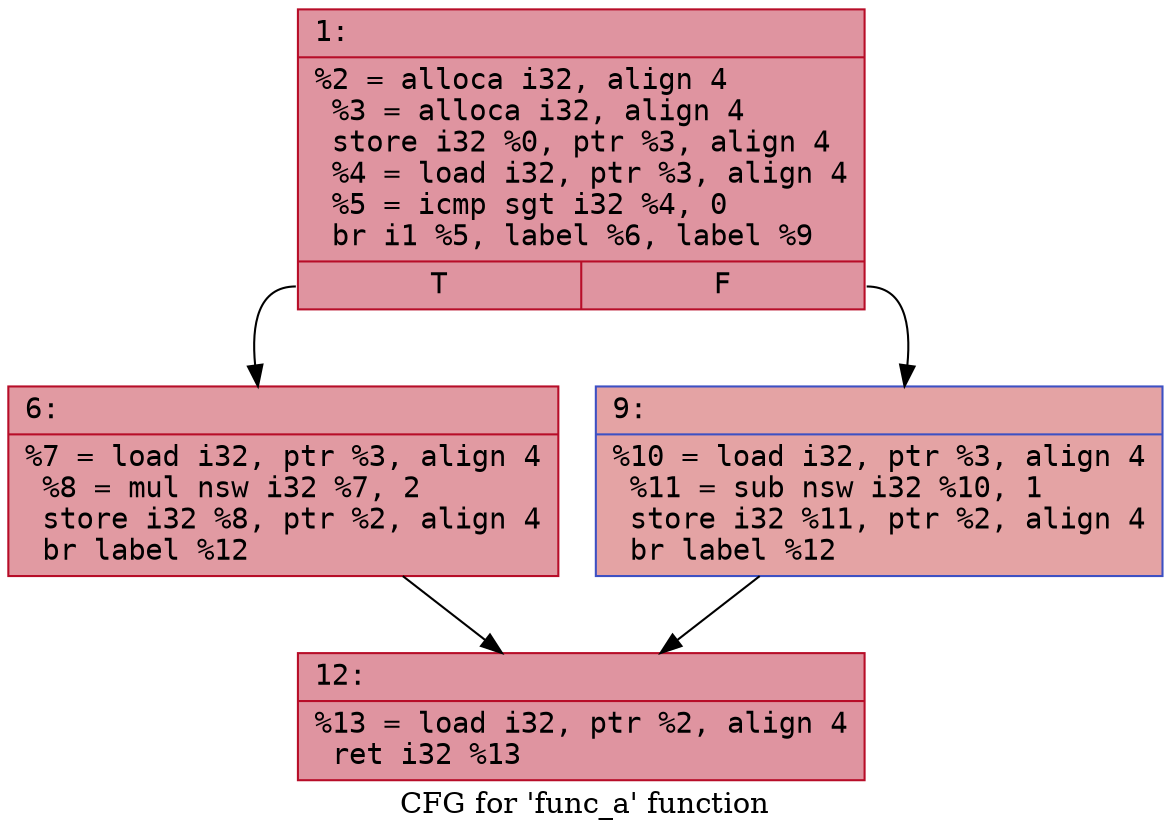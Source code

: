 digraph "CFG for 'func_a' function" {
	label="CFG for 'func_a' function";

	Node0x5b78842a02c0 [shape=record,color="#b70d28ff", style=filled, fillcolor="#b70d2870" fontname="Courier",label="{1:\l|  %2 = alloca i32, align 4\l  %3 = alloca i32, align 4\l  store i32 %0, ptr %3, align 4\l  %4 = load i32, ptr %3, align 4\l  %5 = icmp sgt i32 %4, 0\l  br i1 %5, label %6, label %9\l|{<s0>T|<s1>F}}"];
	Node0x5b78842a02c0:s0 -> Node0x5b78842a03f0;
	Node0x5b78842a02c0:s1 -> Node0x5b7884305fe0;
	Node0x5b78842a03f0 [shape=record,color="#b70d28ff", style=filled, fillcolor="#bb1b2c70" fontname="Courier",label="{6:\l|  %7 = load i32, ptr %3, align 4\l  %8 = mul nsw i32 %7, 2\l  store i32 %8, ptr %2, align 4\l  br label %12\l}"];
	Node0x5b78842a03f0 -> Node0x5b7884306890;
	Node0x5b7884305fe0 [shape=record,color="#3d50c3ff", style=filled, fillcolor="#c32e3170" fontname="Courier",label="{9:\l|  %10 = load i32, ptr %3, align 4\l  %11 = sub nsw i32 %10, 1\l  store i32 %11, ptr %2, align 4\l  br label %12\l}"];
	Node0x5b7884305fe0 -> Node0x5b7884306890;
	Node0x5b7884306890 [shape=record,color="#b70d28ff", style=filled, fillcolor="#b70d2870" fontname="Courier",label="{12:\l|  %13 = load i32, ptr %2, align 4\l  ret i32 %13\l}"];
}
